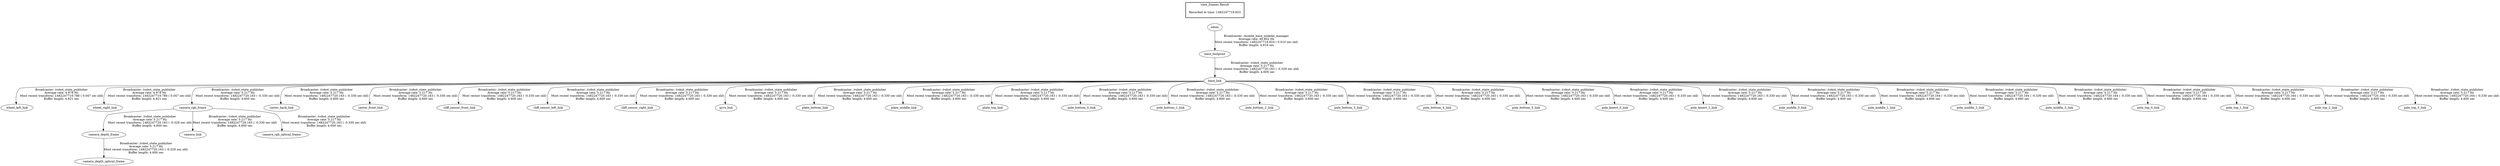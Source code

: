 digraph G {
"odom" -> "base_footprint"[label="Broadcaster: /mobile_base_nodelet_manager\nAverage rate: 49.802 Hz\nMost recent transform: 1482247719.824 ( 0.010 sec old)\nBuffer length: 4.919 sec\n"];
"base_link" -> "wheel_left_link"[label="Broadcaster: /robot_state_publisher\nAverage rate: 4.978 Hz\nMost recent transform: 1482247719.786 ( 0.047 sec old)\nBuffer length: 4.821 sec\n"];
"base_footprint" -> "base_link"[label="Broadcaster: /robot_state_publisher\nAverage rate: 5.217 Hz\nMost recent transform: 1482247720.163 ( -0.329 sec old)\nBuffer length: 4.600 sec\n"];
"base_link" -> "wheel_right_link"[label="Broadcaster: /robot_state_publisher\nAverage rate: 4.978 Hz\nMost recent transform: 1482247719.786 ( 0.047 sec old)\nBuffer length: 4.821 sec\n"];
"camera_rgb_frame" -> "camera_depth_frame"[label="Broadcaster: /robot_state_publisher\nAverage rate: 5.217 Hz\nMost recent transform: 1482247720.163 ( -0.329 sec old)\nBuffer length: 4.600 sec\n"];
"base_link" -> "camera_rgb_frame"[label="Broadcaster: /robot_state_publisher\nAverage rate: 5.217 Hz\nMost recent transform: 1482247720.163 ( -0.330 sec old)\nBuffer length: 4.600 sec\n"];
"camera_depth_frame" -> "camera_depth_optical_frame"[label="Broadcaster: /robot_state_publisher\nAverage rate: 5.217 Hz\nMost recent transform: 1482247720.163 ( -0.329 sec old)\nBuffer length: 4.600 sec\n"];
"camera_rgb_frame" -> "camera_link"[label="Broadcaster: /robot_state_publisher\nAverage rate: 5.217 Hz\nMost recent transform: 1482247720.163 ( -0.330 sec old)\nBuffer length: 4.600 sec\n"];
"camera_rgb_frame" -> "camera_rgb_optical_frame"[label="Broadcaster: /robot_state_publisher\nAverage rate: 5.217 Hz\nMost recent transform: 1482247720.163 ( -0.330 sec old)\nBuffer length: 4.600 sec\n"];
"base_link" -> "caster_back_link"[label="Broadcaster: /robot_state_publisher\nAverage rate: 5.217 Hz\nMost recent transform: 1482247720.163 ( -0.330 sec old)\nBuffer length: 4.600 sec\n"];
"base_link" -> "caster_front_link"[label="Broadcaster: /robot_state_publisher\nAverage rate: 5.217 Hz\nMost recent transform: 1482247720.163 ( -0.330 sec old)\nBuffer length: 4.600 sec\n"];
"base_link" -> "cliff_sensor_front_link"[label="Broadcaster: /robot_state_publisher\nAverage rate: 5.217 Hz\nMost recent transform: 1482247720.163 ( -0.330 sec old)\nBuffer length: 4.600 sec\n"];
"base_link" -> "cliff_sensor_left_link"[label="Broadcaster: /robot_state_publisher\nAverage rate: 5.217 Hz\nMost recent transform: 1482247720.163 ( -0.330 sec old)\nBuffer length: 4.600 sec\n"];
"base_link" -> "cliff_sensor_right_link"[label="Broadcaster: /robot_state_publisher\nAverage rate: 5.217 Hz\nMost recent transform: 1482247720.163 ( -0.330 sec old)\nBuffer length: 4.600 sec\n"];
"base_link" -> "gyro_link"[label="Broadcaster: /robot_state_publisher\nAverage rate: 5.217 Hz\nMost recent transform: 1482247720.163 ( -0.330 sec old)\nBuffer length: 4.600 sec\n"];
"base_link" -> "plate_bottom_link"[label="Broadcaster: /robot_state_publisher\nAverage rate: 5.217 Hz\nMost recent transform: 1482247720.163 ( -0.330 sec old)\nBuffer length: 4.600 sec\n"];
"base_link" -> "plate_middle_link"[label="Broadcaster: /robot_state_publisher\nAverage rate: 5.217 Hz\nMost recent transform: 1482247720.163 ( -0.330 sec old)\nBuffer length: 4.600 sec\n"];
"base_link" -> "plate_top_link"[label="Broadcaster: /robot_state_publisher\nAverage rate: 5.217 Hz\nMost recent transform: 1482247720.163 ( -0.330 sec old)\nBuffer length: 4.600 sec\n"];
"base_link" -> "pole_bottom_0_link"[label="Broadcaster: /robot_state_publisher\nAverage rate: 5.217 Hz\nMost recent transform: 1482247720.163 ( -0.330 sec old)\nBuffer length: 4.600 sec\n"];
"base_link" -> "pole_bottom_1_link"[label="Broadcaster: /robot_state_publisher\nAverage rate: 5.217 Hz\nMost recent transform: 1482247720.163 ( -0.330 sec old)\nBuffer length: 4.600 sec\n"];
"base_link" -> "pole_bottom_2_link"[label="Broadcaster: /robot_state_publisher\nAverage rate: 5.217 Hz\nMost recent transform: 1482247720.163 ( -0.330 sec old)\nBuffer length: 4.600 sec\n"];
"base_link" -> "pole_bottom_3_link"[label="Broadcaster: /robot_state_publisher\nAverage rate: 5.217 Hz\nMost recent transform: 1482247720.163 ( -0.330 sec old)\nBuffer length: 4.600 sec\n"];
"base_link" -> "pole_bottom_4_link"[label="Broadcaster: /robot_state_publisher\nAverage rate: 5.217 Hz\nMost recent transform: 1482247720.163 ( -0.330 sec old)\nBuffer length: 4.600 sec\n"];
"base_link" -> "pole_bottom_5_link"[label="Broadcaster: /robot_state_publisher\nAverage rate: 5.217 Hz\nMost recent transform: 1482247720.163 ( -0.330 sec old)\nBuffer length: 4.600 sec\n"];
"base_link" -> "pole_kinect_0_link"[label="Broadcaster: /robot_state_publisher\nAverage rate: 5.217 Hz\nMost recent transform: 1482247720.163 ( -0.330 sec old)\nBuffer length: 4.600 sec\n"];
"base_link" -> "pole_kinect_1_link"[label="Broadcaster: /robot_state_publisher\nAverage rate: 5.217 Hz\nMost recent transform: 1482247720.163 ( -0.330 sec old)\nBuffer length: 4.600 sec\n"];
"base_link" -> "pole_middle_0_link"[label="Broadcaster: /robot_state_publisher\nAverage rate: 5.217 Hz\nMost recent transform: 1482247720.163 ( -0.330 sec old)\nBuffer length: 4.600 sec\n"];
"base_link" -> "pole_middle_1_link"[label="Broadcaster: /robot_state_publisher\nAverage rate: 5.217 Hz\nMost recent transform: 1482247720.164 ( -0.330 sec old)\nBuffer length: 4.600 sec\n"];
"base_link" -> "pole_middle_2_link"[label="Broadcaster: /robot_state_publisher\nAverage rate: 5.217 Hz\nMost recent transform: 1482247720.164 ( -0.330 sec old)\nBuffer length: 4.600 sec\n"];
"base_link" -> "pole_middle_3_link"[label="Broadcaster: /robot_state_publisher\nAverage rate: 5.217 Hz\nMost recent transform: 1482247720.164 ( -0.330 sec old)\nBuffer length: 4.600 sec\n"];
"base_link" -> "pole_top_0_link"[label="Broadcaster: /robot_state_publisher\nAverage rate: 5.217 Hz\nMost recent transform: 1482247720.164 ( -0.330 sec old)\nBuffer length: 4.600 sec\n"];
"base_link" -> "pole_top_1_link"[label="Broadcaster: /robot_state_publisher\nAverage rate: 5.217 Hz\nMost recent transform: 1482247720.164 ( -0.330 sec old)\nBuffer length: 4.600 sec\n"];
"base_link" -> "pole_top_2_link"[label="Broadcaster: /robot_state_publisher\nAverage rate: 5.217 Hz\nMost recent transform: 1482247720.164 ( -0.330 sec old)\nBuffer length: 4.600 sec\n"];
"base_link" -> "pole_top_3_link"[label="Broadcaster: /robot_state_publisher\nAverage rate: 5.217 Hz\nMost recent transform: 1482247720.164 ( -0.330 sec old)\nBuffer length: 4.600 sec\n"];
edge [style=invis];
 subgraph cluster_legend { style=bold; color=black; label ="view_frames Result";
"Recorded at time: 1482247719.833"[ shape=plaintext ] ;
 }->"odom";
}